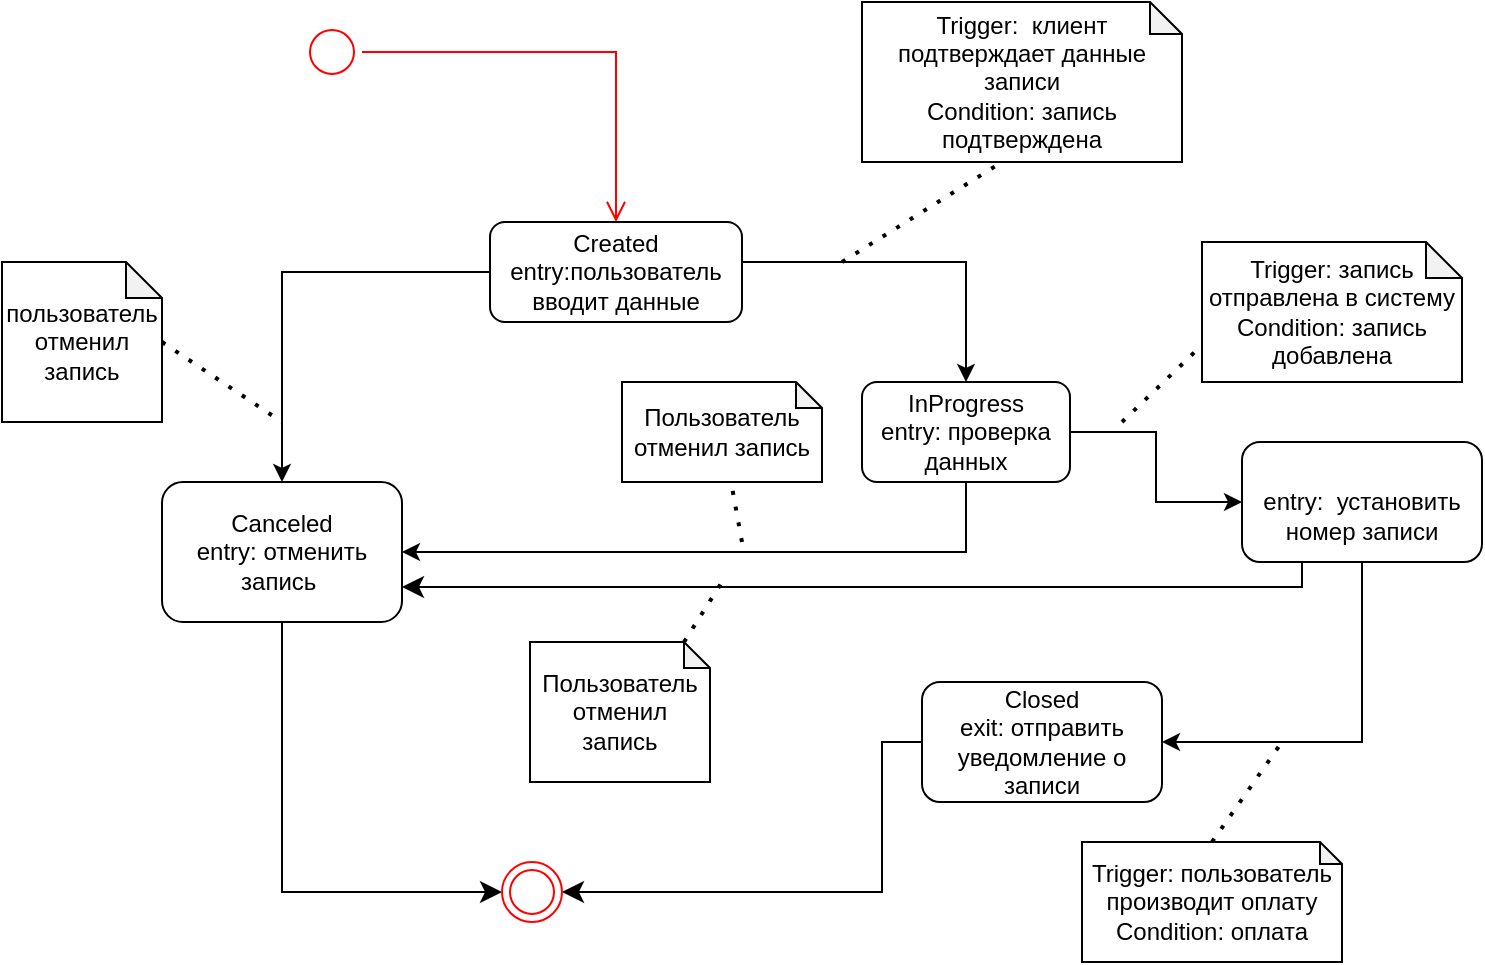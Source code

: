 <mxfile version="22.1.2" type="device">
  <diagram name="Страница — 1" id="Z1F8E7mPU23Nm15c0DkA">
    <mxGraphModel dx="982" dy="481" grid="1" gridSize="10" guides="1" tooltips="1" connect="1" arrows="1" fold="1" page="1" pageScale="1" pageWidth="827" pageHeight="1169" math="0" shadow="0">
      <root>
        <mxCell id="0" />
        <mxCell id="1" parent="0" />
        <mxCell id="0zXrDuA3101tusoTdVeY-8" value="" style="edgeStyle=orthogonalEdgeStyle;rounded=0;orthogonalLoop=1;jettySize=auto;html=1;" edge="1" parent="1" source="0zXrDuA3101tusoTdVeY-5" target="0zXrDuA3101tusoTdVeY-7">
          <mxGeometry relative="1" as="geometry">
            <Array as="points">
              <mxPoint x="542" y="170" />
            </Array>
          </mxGeometry>
        </mxCell>
        <mxCell id="0zXrDuA3101tusoTdVeY-12" value="" style="edgeStyle=orthogonalEdgeStyle;rounded=0;orthogonalLoop=1;jettySize=auto;html=1;" edge="1" parent="1" source="0zXrDuA3101tusoTdVeY-5" target="0zXrDuA3101tusoTdVeY-11">
          <mxGeometry relative="1" as="geometry" />
        </mxCell>
        <mxCell id="0zXrDuA3101tusoTdVeY-5" value="Created&lt;br&gt;entry:пользователь вводит данные" style="rounded=1;whiteSpace=wrap;html=1;fillColor=none;sketch=0;fillStyle=solid;" vertex="1" parent="1">
          <mxGeometry x="304" y="150" width="126" height="50" as="geometry" />
        </mxCell>
        <mxCell id="0zXrDuA3101tusoTdVeY-19" value="" style="edgeStyle=orthogonalEdgeStyle;rounded=0;orthogonalLoop=1;jettySize=auto;html=1;entryX=1;entryY=0.5;entryDx=0;entryDy=0;" edge="1" parent="1" source="0zXrDuA3101tusoTdVeY-7" target="0zXrDuA3101tusoTdVeY-11">
          <mxGeometry relative="1" as="geometry">
            <mxPoint x="270" y="320" as="targetPoint" />
            <Array as="points">
              <mxPoint x="542" y="315" />
            </Array>
          </mxGeometry>
        </mxCell>
        <mxCell id="0zXrDuA3101tusoTdVeY-21" value="" style="edgeStyle=orthogonalEdgeStyle;rounded=0;orthogonalLoop=1;jettySize=auto;html=1;" edge="1" parent="1" source="0zXrDuA3101tusoTdVeY-7" target="0zXrDuA3101tusoTdVeY-20">
          <mxGeometry relative="1" as="geometry" />
        </mxCell>
        <mxCell id="0zXrDuA3101tusoTdVeY-7" value="InProgress&lt;br&gt;entry: проверка данных" style="whiteSpace=wrap;html=1;fillColor=none;rounded=1;sketch=0;fillStyle=solid;" vertex="1" parent="1">
          <mxGeometry x="490" y="230" width="104" height="50" as="geometry" />
        </mxCell>
        <mxCell id="0zXrDuA3101tusoTdVeY-9" value="" style="endArrow=none;dashed=1;html=1;dashPattern=1 3;strokeWidth=2;rounded=0;" edge="1" parent="1">
          <mxGeometry width="50" height="50" relative="1" as="geometry">
            <mxPoint x="480" y="170" as="sourcePoint" />
            <mxPoint x="560" y="120" as="targetPoint" />
          </mxGeometry>
        </mxCell>
        <mxCell id="0zXrDuA3101tusoTdVeY-10" value="Trigger:&amp;nbsp; клиент подтверждает данные записи&lt;br&gt;Condition: запись подтверждена" style="shape=note;whiteSpace=wrap;html=1;backgroundOutline=1;darkOpacity=0.05;size=16;" vertex="1" parent="1">
          <mxGeometry x="490" y="40" width="160" height="80" as="geometry" />
        </mxCell>
        <mxCell id="0zXrDuA3101tusoTdVeY-11" value="Canceled&lt;br&gt;entry: отменить запись&amp;nbsp;&lt;br&gt;" style="rounded=1;whiteSpace=wrap;html=1;fillColor=none;sketch=0;fillStyle=solid;" vertex="1" parent="1">
          <mxGeometry x="140" y="280" width="120" height="70" as="geometry" />
        </mxCell>
        <mxCell id="0zXrDuA3101tusoTdVeY-17" value="" style="edgeStyle=segmentEdgeStyle;endArrow=classic;html=1;curved=0;rounded=0;endSize=8;startSize=8;exitX=0.5;exitY=1;exitDx=0;exitDy=0;entryX=0;entryY=0.5;entryDx=0;entryDy=0;" edge="1" parent="1" source="0zXrDuA3101tusoTdVeY-11" target="0zXrDuA3101tusoTdVeY-44">
          <mxGeometry width="50" height="50" relative="1" as="geometry">
            <mxPoint x="200" y="360" as="sourcePoint" />
            <mxPoint x="300" y="440" as="targetPoint" />
            <Array as="points">
              <mxPoint x="200" y="485" />
            </Array>
          </mxGeometry>
        </mxCell>
        <mxCell id="0zXrDuA3101tusoTdVeY-23" value="" style="edgeStyle=orthogonalEdgeStyle;rounded=0;orthogonalLoop=1;jettySize=auto;html=1;" edge="1" parent="1" source="0zXrDuA3101tusoTdVeY-20" target="0zXrDuA3101tusoTdVeY-22">
          <mxGeometry relative="1" as="geometry">
            <Array as="points">
              <mxPoint x="740" y="410" />
            </Array>
          </mxGeometry>
        </mxCell>
        <mxCell id="0zXrDuA3101tusoTdVeY-20" value="&lt;br&gt;entry:&amp;nbsp; установить номер записи" style="rounded=1;whiteSpace=wrap;html=1;fillColor=none;sketch=0;fillStyle=solid;" vertex="1" parent="1">
          <mxGeometry x="680" y="260" width="120" height="60" as="geometry" />
        </mxCell>
        <mxCell id="0zXrDuA3101tusoTdVeY-22" value="Closed&lt;br&gt;exit: отправить уведомление о записи" style="rounded=1;whiteSpace=wrap;html=1;fillColor=none;sketch=0;fillStyle=solid;" vertex="1" parent="1">
          <mxGeometry x="520" y="380" width="120" height="60" as="geometry" />
        </mxCell>
        <mxCell id="0zXrDuA3101tusoTdVeY-26" value="" style="edgeStyle=elbowEdgeStyle;elbow=horizontal;endArrow=classic;html=1;curved=0;rounded=0;endSize=8;startSize=8;entryX=1;entryY=0.75;entryDx=0;entryDy=0;exitX=0.25;exitY=1;exitDx=0;exitDy=0;" edge="1" parent="1" source="0zXrDuA3101tusoTdVeY-20" target="0zXrDuA3101tusoTdVeY-11">
          <mxGeometry width="50" height="50" relative="1" as="geometry">
            <mxPoint x="390" y="280" as="sourcePoint" />
            <mxPoint x="440" y="230" as="targetPoint" />
            <Array as="points">
              <mxPoint x="710" y="333" />
            </Array>
          </mxGeometry>
        </mxCell>
        <mxCell id="0zXrDuA3101tusoTdVeY-27" value="" style="edgeStyle=segmentEdgeStyle;endArrow=classic;html=1;curved=0;rounded=0;endSize=8;startSize=8;exitX=0;exitY=0.5;exitDx=0;exitDy=0;entryX=1;entryY=0.5;entryDx=0;entryDy=0;" edge="1" parent="1" source="0zXrDuA3101tusoTdVeY-22" target="0zXrDuA3101tusoTdVeY-44">
          <mxGeometry width="50" height="50" relative="1" as="geometry">
            <mxPoint x="440" y="450" as="sourcePoint" />
            <mxPoint x="360" y="485" as="targetPoint" />
            <Array as="points">
              <mxPoint x="500" y="410" />
              <mxPoint x="500" y="485" />
            </Array>
          </mxGeometry>
        </mxCell>
        <mxCell id="0zXrDuA3101tusoTdVeY-29" value="" style="endArrow=none;dashed=1;html=1;dashPattern=1 3;strokeWidth=2;rounded=0;" edge="1" parent="1">
          <mxGeometry width="50" height="50" relative="1" as="geometry">
            <mxPoint x="140" y="210" as="sourcePoint" />
            <mxPoint x="200" y="250" as="targetPoint" />
          </mxGeometry>
        </mxCell>
        <mxCell id="0zXrDuA3101tusoTdVeY-30" value="пользователь отменил запись" style="shape=note;whiteSpace=wrap;html=1;backgroundOutline=1;darkOpacity=0.05;size=18;" vertex="1" parent="1">
          <mxGeometry x="60" y="170" width="80" height="80" as="geometry" />
        </mxCell>
        <mxCell id="0zXrDuA3101tusoTdVeY-32" value="" style="endArrow=none;dashed=1;html=1;dashPattern=1 3;strokeWidth=2;rounded=0;" edge="1" parent="1" target="0zXrDuA3101tusoTdVeY-33">
          <mxGeometry width="50" height="50" relative="1" as="geometry">
            <mxPoint x="430" y="310" as="sourcePoint" />
            <mxPoint x="390" y="260" as="targetPoint" />
          </mxGeometry>
        </mxCell>
        <mxCell id="0zXrDuA3101tusoTdVeY-33" value="Пользователь отменил запись" style="shape=note;whiteSpace=wrap;html=1;backgroundOutline=1;darkOpacity=0.05;size=13;" vertex="1" parent="1">
          <mxGeometry x="370" y="230" width="100" height="50" as="geometry" />
        </mxCell>
        <mxCell id="0zXrDuA3101tusoTdVeY-35" value="Пользователь отменил запись" style="shape=note;whiteSpace=wrap;html=1;backgroundOutline=1;darkOpacity=0.05;size=13;" vertex="1" parent="1">
          <mxGeometry x="324" y="360" width="90" height="70" as="geometry" />
        </mxCell>
        <mxCell id="0zXrDuA3101tusoTdVeY-37" value="" style="endArrow=none;dashed=1;html=1;dashPattern=1 3;strokeWidth=2;rounded=0;exitX=0;exitY=0;exitDx=77;exitDy=0;exitPerimeter=0;" edge="1" parent="1" source="0zXrDuA3101tusoTdVeY-35">
          <mxGeometry width="50" height="50" relative="1" as="geometry">
            <mxPoint x="390" y="280" as="sourcePoint" />
            <mxPoint x="420" y="330" as="targetPoint" />
          </mxGeometry>
        </mxCell>
        <mxCell id="0zXrDuA3101tusoTdVeY-38" value="Trigger: запись отправлена в систему&lt;br&gt;Condition: запись добавлена" style="shape=note;whiteSpace=wrap;html=1;backgroundOutline=1;darkOpacity=0.05;size=18;" vertex="1" parent="1">
          <mxGeometry x="660" y="160" width="130" height="70" as="geometry" />
        </mxCell>
        <mxCell id="0zXrDuA3101tusoTdVeY-39" value="" style="endArrow=none;dashed=1;html=1;dashPattern=1 3;strokeWidth=2;rounded=0;entryX=-0.024;entryY=0.779;entryDx=0;entryDy=0;entryPerimeter=0;" edge="1" parent="1" target="0zXrDuA3101tusoTdVeY-38">
          <mxGeometry width="50" height="50" relative="1" as="geometry">
            <mxPoint x="620" y="250" as="sourcePoint" />
            <mxPoint x="680" y="220" as="targetPoint" />
          </mxGeometry>
        </mxCell>
        <mxCell id="0zXrDuA3101tusoTdVeY-40" value="Trigger: пользователь производит оплату&lt;br&gt;Condition: оплата" style="shape=note;whiteSpace=wrap;html=1;backgroundOutline=1;darkOpacity=0.05;size=11;" vertex="1" parent="1">
          <mxGeometry x="600" y="460" width="130" height="60" as="geometry" />
        </mxCell>
        <mxCell id="0zXrDuA3101tusoTdVeY-41" value="" style="endArrow=none;dashed=1;html=1;dashPattern=1 3;strokeWidth=2;rounded=0;exitX=0.5;exitY=0;exitDx=0;exitDy=0;exitPerimeter=0;" edge="1" parent="1" source="0zXrDuA3101tusoTdVeY-40">
          <mxGeometry width="50" height="50" relative="1" as="geometry">
            <mxPoint x="670" y="460" as="sourcePoint" />
            <mxPoint x="700" y="410" as="targetPoint" />
          </mxGeometry>
        </mxCell>
        <mxCell id="0zXrDuA3101tusoTdVeY-44" value="" style="ellipse;html=1;shape=endState;fillColor=#FFFFFF;strokeColor=#ff0000;" vertex="1" parent="1">
          <mxGeometry x="310" y="470" width="30" height="30" as="geometry" />
        </mxCell>
        <mxCell id="0zXrDuA3101tusoTdVeY-46" value="" style="ellipse;html=1;shape=startState;fillColor=#FFFFFF;strokeColor=#ff0000;" vertex="1" parent="1">
          <mxGeometry x="210" y="50" width="30" height="30" as="geometry" />
        </mxCell>
        <mxCell id="0zXrDuA3101tusoTdVeY-47" value="" style="edgeStyle=orthogonalEdgeStyle;html=1;verticalAlign=bottom;endArrow=open;endSize=8;strokeColor=#ff0000;rounded=0;entryX=0.5;entryY=0;entryDx=0;entryDy=0;fillColor=#FFFFFF;" edge="1" source="0zXrDuA3101tusoTdVeY-46" parent="1" target="0zXrDuA3101tusoTdVeY-5">
          <mxGeometry relative="1" as="geometry">
            <mxPoint x="225" y="140" as="targetPoint" />
          </mxGeometry>
        </mxCell>
      </root>
    </mxGraphModel>
  </diagram>
</mxfile>
